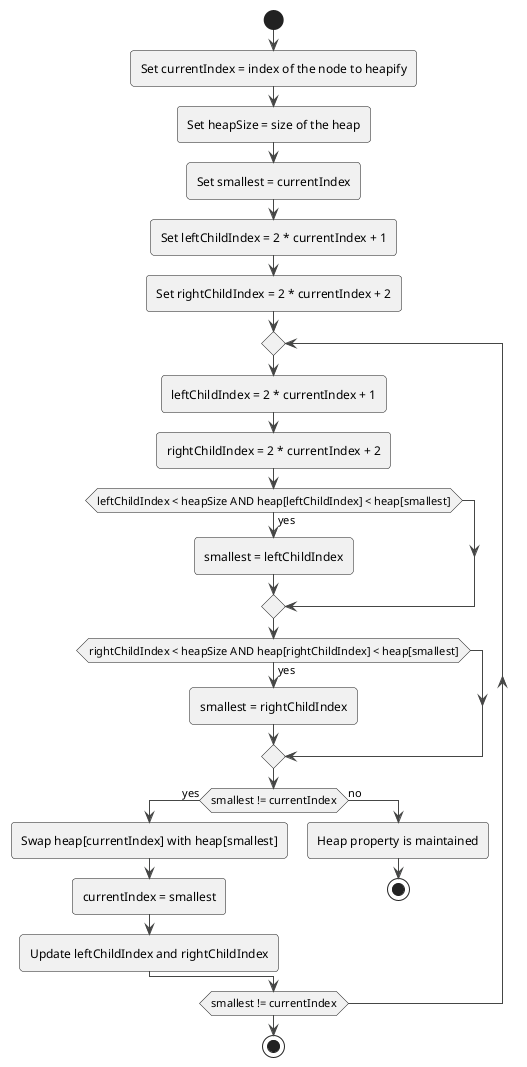 @startuml

!theme vibrant
skinparam backgroundColor transparent

skinparam defaultFontColor Black

start
:Set currentIndex = index of the node to heapify;
:Set heapSize = size of the heap;
:Set smallest = currentIndex;
:Set leftChildIndex = 2 * currentIndex + 1;
:Set rightChildIndex = 2 * currentIndex + 2;

repeat 
  :leftChildIndex = 2 * currentIndex + 1;
  :rightChildIndex = 2 * currentIndex + 2;
  if (leftChildIndex < heapSize AND heap[leftChildIndex] < heap[smallest]) then (yes)
    :smallest = leftChildIndex;
  endif
  if (rightChildIndex < heapSize AND heap[rightChildIndex] < heap[smallest]) then (yes)
    :smallest = rightChildIndex;
  endif
  if (smallest != currentIndex) then (yes)
    :Swap heap[currentIndex] with heap[smallest];
    :currentIndex = smallest;
    :Update leftChildIndex and rightChildIndex;
  else (no)
    :Heap property is maintained;
    stop
  endif
repeat while (smallest != currentIndex)

stop
@enduml